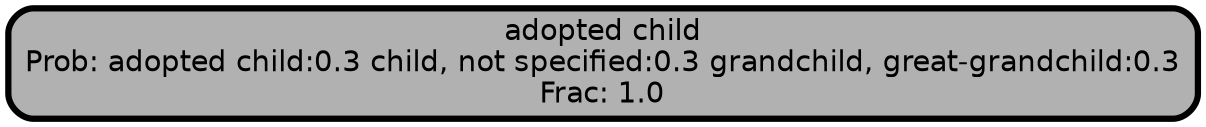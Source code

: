 graph Tree {
node [shape=box, style="filled, rounded",color="black",penwidth="3",fontcolor="black",                 fontname=helvetica] ;
graph [ranksep="0 equally", splines=straight,                 bgcolor=transparent, dpi=200] ;
edge [fontname=helvetica, color=black] ;
0 [label="adopted child
Prob: adopted child:0.3 child, not specified:0.3 grandchild, great-grandchild:0.3
Frac: 1.0", fillcolor="#b1b1b1"] ;
{rank = same;}}